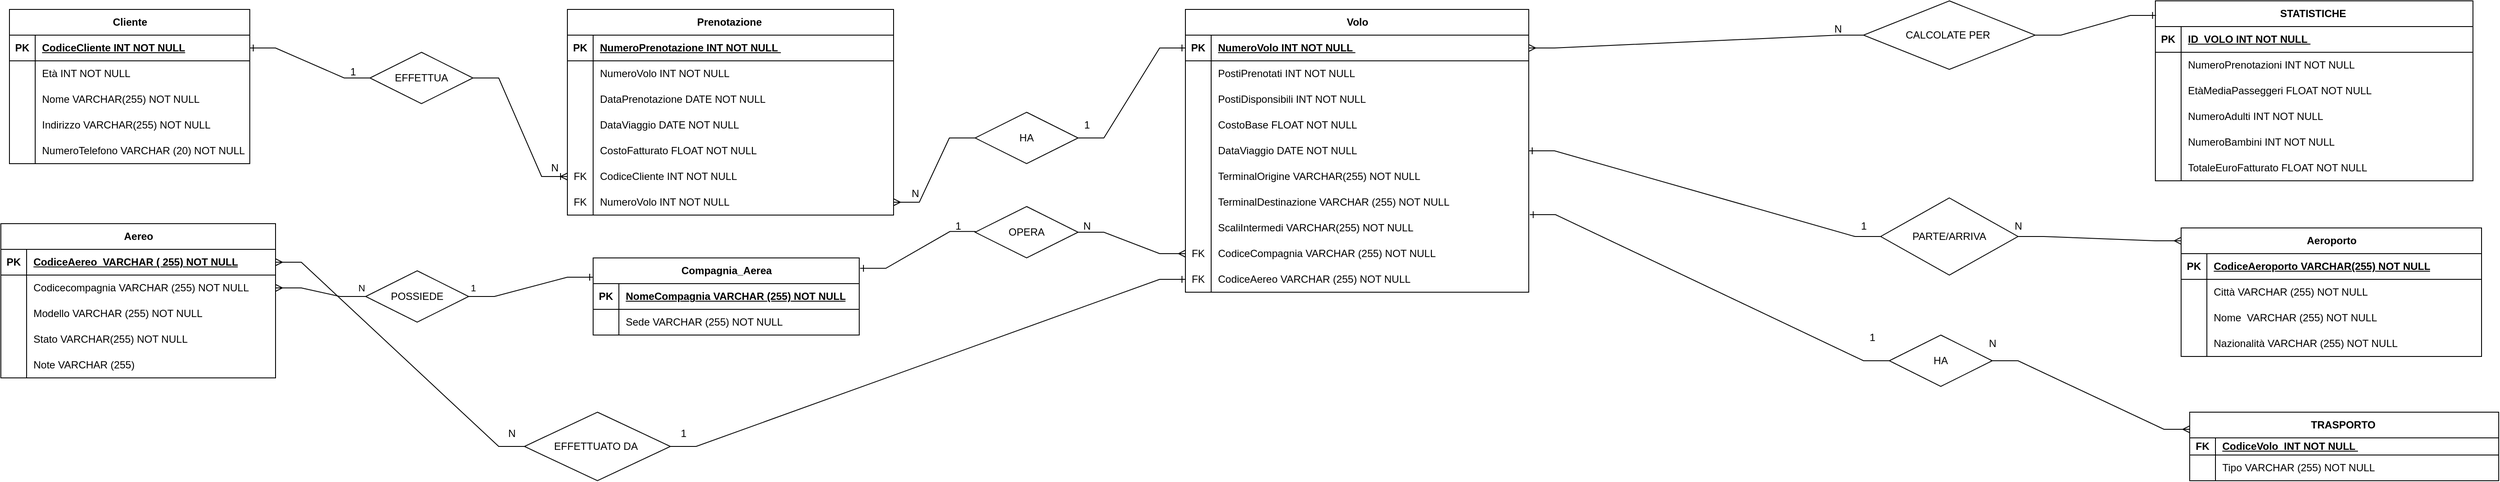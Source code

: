 <mxfile version="22.1.2" type="device">
  <diagram id="R2lEEEUBdFMjLlhIrx00" name="Page-1">
    <mxGraphModel dx="1699" dy="807" grid="1" gridSize="10" guides="1" tooltips="1" connect="1" arrows="1" fold="1" page="1" pageScale="1" pageWidth="850" pageHeight="1100" math="0" shadow="0" extFonts="Permanent Marker^https://fonts.googleapis.com/css?family=Permanent+Marker">
      <root>
        <mxCell id="0" />
        <mxCell id="1" parent="0" />
        <mxCell id="AOnsKGX0xteE9didujWx-121" value="Cliente" style="shape=table;startSize=30;container=1;collapsible=1;childLayout=tableLayout;fixedRows=1;rowLines=0;fontStyle=1;align=center;resizeLast=1;html=1;" parent="1" vertex="1">
          <mxGeometry x="70" y="40" width="280" height="180" as="geometry" />
        </mxCell>
        <mxCell id="AOnsKGX0xteE9didujWx-122" value="" style="shape=tableRow;horizontal=0;startSize=0;swimlaneHead=0;swimlaneBody=0;fillColor=none;collapsible=0;dropTarget=0;points=[[0,0.5],[1,0.5]];portConstraint=eastwest;top=0;left=0;right=0;bottom=1;" parent="AOnsKGX0xteE9didujWx-121" vertex="1">
          <mxGeometry y="30" width="280" height="30" as="geometry" />
        </mxCell>
        <mxCell id="AOnsKGX0xteE9didujWx-123" value="PK" style="shape=partialRectangle;connectable=0;fillColor=none;top=0;left=0;bottom=0;right=0;fontStyle=1;overflow=hidden;whiteSpace=wrap;html=1;" parent="AOnsKGX0xteE9didujWx-122" vertex="1">
          <mxGeometry width="30" height="30" as="geometry">
            <mxRectangle width="30" height="30" as="alternateBounds" />
          </mxGeometry>
        </mxCell>
        <mxCell id="AOnsKGX0xteE9didujWx-124" value="CodiceCliente INT NOT NULL" style="shape=partialRectangle;connectable=0;fillColor=none;top=0;left=0;bottom=0;right=0;align=left;spacingLeft=6;fontStyle=5;overflow=hidden;whiteSpace=wrap;html=1;" parent="AOnsKGX0xteE9didujWx-122" vertex="1">
          <mxGeometry x="30" width="250" height="30" as="geometry">
            <mxRectangle width="250" height="30" as="alternateBounds" />
          </mxGeometry>
        </mxCell>
        <mxCell id="AOnsKGX0xteE9didujWx-125" value="" style="shape=tableRow;horizontal=0;startSize=0;swimlaneHead=0;swimlaneBody=0;fillColor=none;collapsible=0;dropTarget=0;points=[[0,0.5],[1,0.5]];portConstraint=eastwest;top=0;left=0;right=0;bottom=0;" parent="AOnsKGX0xteE9didujWx-121" vertex="1">
          <mxGeometry y="60" width="280" height="30" as="geometry" />
        </mxCell>
        <mxCell id="AOnsKGX0xteE9didujWx-126" value="" style="shape=partialRectangle;connectable=0;fillColor=none;top=0;left=0;bottom=0;right=0;editable=1;overflow=hidden;whiteSpace=wrap;html=1;" parent="AOnsKGX0xteE9didujWx-125" vertex="1">
          <mxGeometry width="30" height="30" as="geometry">
            <mxRectangle width="30" height="30" as="alternateBounds" />
          </mxGeometry>
        </mxCell>
        <mxCell id="AOnsKGX0xteE9didujWx-127" value="Età INT NOT NULL&amp;nbsp;" style="shape=partialRectangle;connectable=0;fillColor=none;top=0;left=0;bottom=0;right=0;align=left;spacingLeft=6;overflow=hidden;whiteSpace=wrap;html=1;" parent="AOnsKGX0xteE9didujWx-125" vertex="1">
          <mxGeometry x="30" width="250" height="30" as="geometry">
            <mxRectangle width="250" height="30" as="alternateBounds" />
          </mxGeometry>
        </mxCell>
        <mxCell id="AOnsKGX0xteE9didujWx-128" value="" style="shape=tableRow;horizontal=0;startSize=0;swimlaneHead=0;swimlaneBody=0;fillColor=none;collapsible=0;dropTarget=0;points=[[0,0.5],[1,0.5]];portConstraint=eastwest;top=0;left=0;right=0;bottom=0;" parent="AOnsKGX0xteE9didujWx-121" vertex="1">
          <mxGeometry y="90" width="280" height="30" as="geometry" />
        </mxCell>
        <mxCell id="AOnsKGX0xteE9didujWx-129" value="" style="shape=partialRectangle;connectable=0;fillColor=none;top=0;left=0;bottom=0;right=0;editable=1;overflow=hidden;whiteSpace=wrap;html=1;" parent="AOnsKGX0xteE9didujWx-128" vertex="1">
          <mxGeometry width="30" height="30" as="geometry">
            <mxRectangle width="30" height="30" as="alternateBounds" />
          </mxGeometry>
        </mxCell>
        <mxCell id="AOnsKGX0xteE9didujWx-130" value="Nome VARCHAR(255) NOT NULL" style="shape=partialRectangle;connectable=0;fillColor=none;top=0;left=0;bottom=0;right=0;align=left;spacingLeft=6;overflow=hidden;whiteSpace=wrap;html=1;" parent="AOnsKGX0xteE9didujWx-128" vertex="1">
          <mxGeometry x="30" width="250" height="30" as="geometry">
            <mxRectangle width="250" height="30" as="alternateBounds" />
          </mxGeometry>
        </mxCell>
        <mxCell id="AOnsKGX0xteE9didujWx-131" value="" style="shape=tableRow;horizontal=0;startSize=0;swimlaneHead=0;swimlaneBody=0;fillColor=none;collapsible=0;dropTarget=0;points=[[0,0.5],[1,0.5]];portConstraint=eastwest;top=0;left=0;right=0;bottom=0;" parent="AOnsKGX0xteE9didujWx-121" vertex="1">
          <mxGeometry y="120" width="280" height="30" as="geometry" />
        </mxCell>
        <mxCell id="AOnsKGX0xteE9didujWx-132" value="" style="shape=partialRectangle;connectable=0;fillColor=none;top=0;left=0;bottom=0;right=0;editable=1;overflow=hidden;whiteSpace=wrap;html=1;" parent="AOnsKGX0xteE9didujWx-131" vertex="1">
          <mxGeometry width="30" height="30" as="geometry">
            <mxRectangle width="30" height="30" as="alternateBounds" />
          </mxGeometry>
        </mxCell>
        <mxCell id="AOnsKGX0xteE9didujWx-133" value="Indirizzo VARCHAR(255) NOT NULL" style="shape=partialRectangle;connectable=0;fillColor=none;top=0;left=0;bottom=0;right=0;align=left;spacingLeft=6;overflow=hidden;whiteSpace=wrap;html=1;" parent="AOnsKGX0xteE9didujWx-131" vertex="1">
          <mxGeometry x="30" width="250" height="30" as="geometry">
            <mxRectangle width="250" height="30" as="alternateBounds" />
          </mxGeometry>
        </mxCell>
        <mxCell id="AOnsKGX0xteE9didujWx-173" value="" style="shape=tableRow;horizontal=0;startSize=0;swimlaneHead=0;swimlaneBody=0;fillColor=none;collapsible=0;dropTarget=0;points=[[0,0.5],[1,0.5]];portConstraint=eastwest;top=0;left=0;right=0;bottom=0;" parent="AOnsKGX0xteE9didujWx-121" vertex="1">
          <mxGeometry y="150" width="280" height="30" as="geometry" />
        </mxCell>
        <mxCell id="AOnsKGX0xteE9didujWx-174" value="" style="shape=partialRectangle;connectable=0;fillColor=none;top=0;left=0;bottom=0;right=0;editable=1;overflow=hidden;whiteSpace=wrap;html=1;" parent="AOnsKGX0xteE9didujWx-173" vertex="1">
          <mxGeometry width="30" height="30" as="geometry">
            <mxRectangle width="30" height="30" as="alternateBounds" />
          </mxGeometry>
        </mxCell>
        <mxCell id="AOnsKGX0xteE9didujWx-175" value="NumeroTelefono VARCHAR (20) NOT NULL" style="shape=partialRectangle;connectable=0;fillColor=none;top=0;left=0;bottom=0;right=0;align=left;spacingLeft=6;overflow=hidden;whiteSpace=wrap;html=1;" parent="AOnsKGX0xteE9didujWx-173" vertex="1">
          <mxGeometry x="30" width="250" height="30" as="geometry">
            <mxRectangle width="250" height="30" as="alternateBounds" />
          </mxGeometry>
        </mxCell>
        <mxCell id="AOnsKGX0xteE9didujWx-176" value="EFFETTUA" style="shape=rhombus;perimeter=rhombusPerimeter;whiteSpace=wrap;html=1;align=center;" parent="1" vertex="1">
          <mxGeometry x="490" y="90" width="120" height="60" as="geometry" />
        </mxCell>
        <mxCell id="AOnsKGX0xteE9didujWx-177" value="" style="edgeStyle=entityRelationEdgeStyle;fontSize=12;html=1;endArrow=ERone;endFill=1;rounded=0;exitX=0;exitY=0.5;exitDx=0;exitDy=0;entryX=1;entryY=0.5;entryDx=0;entryDy=0;" parent="1" source="AOnsKGX0xteE9didujWx-176" target="AOnsKGX0xteE9didujWx-122" edge="1">
          <mxGeometry width="100" height="100" relative="1" as="geometry">
            <mxPoint x="20" y="420" as="sourcePoint" />
            <mxPoint x="120" y="320" as="targetPoint" />
          </mxGeometry>
        </mxCell>
        <mxCell id="AOnsKGX0xteE9didujWx-179" value="1" style="text;html=1;align=center;verticalAlign=middle;resizable=0;points=[];autosize=1;strokeColor=none;fillColor=none;" parent="1" vertex="1">
          <mxGeometry x="455" y="98" width="30" height="30" as="geometry" />
        </mxCell>
        <mxCell id="AOnsKGX0xteE9didujWx-180" value="Prenotazione&amp;nbsp;" style="shape=table;startSize=30;container=1;collapsible=1;childLayout=tableLayout;fixedRows=1;rowLines=0;fontStyle=1;align=center;resizeLast=1;html=1;" parent="1" vertex="1">
          <mxGeometry x="720" y="40" width="380" height="240" as="geometry" />
        </mxCell>
        <mxCell id="AOnsKGX0xteE9didujWx-181" value="" style="shape=tableRow;horizontal=0;startSize=0;swimlaneHead=0;swimlaneBody=0;fillColor=none;collapsible=0;dropTarget=0;points=[[0,0.5],[1,0.5]];portConstraint=eastwest;top=0;left=0;right=0;bottom=1;" parent="AOnsKGX0xteE9didujWx-180" vertex="1">
          <mxGeometry y="30" width="380" height="30" as="geometry" />
        </mxCell>
        <mxCell id="AOnsKGX0xteE9didujWx-182" value="PK" style="shape=partialRectangle;connectable=0;fillColor=none;top=0;left=0;bottom=0;right=0;fontStyle=1;overflow=hidden;whiteSpace=wrap;html=1;" parent="AOnsKGX0xteE9didujWx-181" vertex="1">
          <mxGeometry width="30" height="30" as="geometry">
            <mxRectangle width="30" height="30" as="alternateBounds" />
          </mxGeometry>
        </mxCell>
        <mxCell id="AOnsKGX0xteE9didujWx-183" value="NumeroPrenotazione INT NOT NULL&amp;nbsp;" style="shape=partialRectangle;connectable=0;fillColor=none;top=0;left=0;bottom=0;right=0;align=left;spacingLeft=6;fontStyle=5;overflow=hidden;whiteSpace=wrap;html=1;" parent="AOnsKGX0xteE9didujWx-181" vertex="1">
          <mxGeometry x="30" width="350" height="30" as="geometry">
            <mxRectangle width="350" height="30" as="alternateBounds" />
          </mxGeometry>
        </mxCell>
        <mxCell id="AOnsKGX0xteE9didujWx-187" value="" style="shape=tableRow;horizontal=0;startSize=0;swimlaneHead=0;swimlaneBody=0;fillColor=none;collapsible=0;dropTarget=0;points=[[0,0.5],[1,0.5]];portConstraint=eastwest;top=0;left=0;right=0;bottom=0;" parent="AOnsKGX0xteE9didujWx-180" vertex="1">
          <mxGeometry y="60" width="380" height="30" as="geometry" />
        </mxCell>
        <mxCell id="AOnsKGX0xteE9didujWx-188" value="" style="shape=partialRectangle;connectable=0;fillColor=none;top=0;left=0;bottom=0;right=0;editable=1;overflow=hidden;whiteSpace=wrap;html=1;" parent="AOnsKGX0xteE9didujWx-187" vertex="1">
          <mxGeometry width="30" height="30" as="geometry">
            <mxRectangle width="30" height="30" as="alternateBounds" />
          </mxGeometry>
        </mxCell>
        <mxCell id="AOnsKGX0xteE9didujWx-189" value="NumeroVolo INT NOT NULL&amp;nbsp;" style="shape=partialRectangle;connectable=0;fillColor=none;top=0;left=0;bottom=0;right=0;align=left;spacingLeft=6;overflow=hidden;whiteSpace=wrap;html=1;" parent="AOnsKGX0xteE9didujWx-187" vertex="1">
          <mxGeometry x="30" width="350" height="30" as="geometry">
            <mxRectangle width="350" height="30" as="alternateBounds" />
          </mxGeometry>
        </mxCell>
        <mxCell id="AOnsKGX0xteE9didujWx-190" value="" style="shape=tableRow;horizontal=0;startSize=0;swimlaneHead=0;swimlaneBody=0;fillColor=none;collapsible=0;dropTarget=0;points=[[0,0.5],[1,0.5]];portConstraint=eastwest;top=0;left=0;right=0;bottom=0;" parent="AOnsKGX0xteE9didujWx-180" vertex="1">
          <mxGeometry y="90" width="380" height="30" as="geometry" />
        </mxCell>
        <mxCell id="AOnsKGX0xteE9didujWx-191" value="" style="shape=partialRectangle;connectable=0;fillColor=none;top=0;left=0;bottom=0;right=0;editable=1;overflow=hidden;whiteSpace=wrap;html=1;" parent="AOnsKGX0xteE9didujWx-190" vertex="1">
          <mxGeometry width="30" height="30" as="geometry">
            <mxRectangle width="30" height="30" as="alternateBounds" />
          </mxGeometry>
        </mxCell>
        <mxCell id="AOnsKGX0xteE9didujWx-192" value="DataPrenotazione DATE NOT NULL&amp;nbsp;" style="shape=partialRectangle;connectable=0;fillColor=none;top=0;left=0;bottom=0;right=0;align=left;spacingLeft=6;overflow=hidden;whiteSpace=wrap;html=1;" parent="AOnsKGX0xteE9didujWx-190" vertex="1">
          <mxGeometry x="30" width="350" height="30" as="geometry">
            <mxRectangle width="350" height="30" as="alternateBounds" />
          </mxGeometry>
        </mxCell>
        <mxCell id="AOnsKGX0xteE9didujWx-193" value="" style="shape=tableRow;horizontal=0;startSize=0;swimlaneHead=0;swimlaneBody=0;fillColor=none;collapsible=0;dropTarget=0;points=[[0,0.5],[1,0.5]];portConstraint=eastwest;top=0;left=0;right=0;bottom=0;" parent="AOnsKGX0xteE9didujWx-180" vertex="1">
          <mxGeometry y="120" width="380" height="30" as="geometry" />
        </mxCell>
        <mxCell id="AOnsKGX0xteE9didujWx-194" value="" style="shape=partialRectangle;connectable=0;fillColor=none;top=0;left=0;bottom=0;right=0;editable=1;overflow=hidden;whiteSpace=wrap;html=1;" parent="AOnsKGX0xteE9didujWx-193" vertex="1">
          <mxGeometry width="30" height="30" as="geometry">
            <mxRectangle width="30" height="30" as="alternateBounds" />
          </mxGeometry>
        </mxCell>
        <mxCell id="AOnsKGX0xteE9didujWx-195" value="DataViaggio DATE NOT NULL" style="shape=partialRectangle;connectable=0;fillColor=none;top=0;left=0;bottom=0;right=0;align=left;spacingLeft=6;overflow=hidden;whiteSpace=wrap;html=1;" parent="AOnsKGX0xteE9didujWx-193" vertex="1">
          <mxGeometry x="30" width="350" height="30" as="geometry">
            <mxRectangle width="350" height="30" as="alternateBounds" />
          </mxGeometry>
        </mxCell>
        <mxCell id="AOnsKGX0xteE9didujWx-196" value="" style="shape=tableRow;horizontal=0;startSize=0;swimlaneHead=0;swimlaneBody=0;fillColor=none;collapsible=0;dropTarget=0;points=[[0,0.5],[1,0.5]];portConstraint=eastwest;top=0;left=0;right=0;bottom=0;" parent="AOnsKGX0xteE9didujWx-180" vertex="1">
          <mxGeometry y="150" width="380" height="30" as="geometry" />
        </mxCell>
        <mxCell id="AOnsKGX0xteE9didujWx-197" value="" style="shape=partialRectangle;connectable=0;fillColor=none;top=0;left=0;bottom=0;right=0;editable=1;overflow=hidden;whiteSpace=wrap;html=1;" parent="AOnsKGX0xteE9didujWx-196" vertex="1">
          <mxGeometry width="30" height="30" as="geometry">
            <mxRectangle width="30" height="30" as="alternateBounds" />
          </mxGeometry>
        </mxCell>
        <mxCell id="AOnsKGX0xteE9didujWx-198" value="CostoFatturato FLOAT NOT NULL&amp;nbsp;" style="shape=partialRectangle;connectable=0;fillColor=none;top=0;left=0;bottom=0;right=0;align=left;spacingLeft=6;overflow=hidden;whiteSpace=wrap;html=1;" parent="AOnsKGX0xteE9didujWx-196" vertex="1">
          <mxGeometry x="30" width="350" height="30" as="geometry">
            <mxRectangle width="350" height="30" as="alternateBounds" />
          </mxGeometry>
        </mxCell>
        <mxCell id="AOnsKGX0xteE9didujWx-205" value="" style="shape=tableRow;horizontal=0;startSize=0;swimlaneHead=0;swimlaneBody=0;fillColor=none;collapsible=0;dropTarget=0;points=[[0,0.5],[1,0.5]];portConstraint=eastwest;top=0;left=0;right=0;bottom=0;" parent="AOnsKGX0xteE9didujWx-180" vertex="1">
          <mxGeometry y="180" width="380" height="30" as="geometry" />
        </mxCell>
        <mxCell id="AOnsKGX0xteE9didujWx-206" value="FK" style="shape=partialRectangle;connectable=0;fillColor=none;top=0;left=0;bottom=0;right=0;fontStyle=0;overflow=hidden;whiteSpace=wrap;html=1;" parent="AOnsKGX0xteE9didujWx-205" vertex="1">
          <mxGeometry width="30" height="30" as="geometry">
            <mxRectangle width="30" height="30" as="alternateBounds" />
          </mxGeometry>
        </mxCell>
        <mxCell id="AOnsKGX0xteE9didujWx-207" value="CodiceCliente INT NOT NULL&amp;nbsp;" style="shape=partialRectangle;connectable=0;fillColor=none;top=0;left=0;bottom=0;right=0;align=left;spacingLeft=6;fontStyle=0;overflow=hidden;whiteSpace=wrap;html=1;" parent="AOnsKGX0xteE9didujWx-205" vertex="1">
          <mxGeometry x="30" width="350" height="30" as="geometry">
            <mxRectangle width="350" height="30" as="alternateBounds" />
          </mxGeometry>
        </mxCell>
        <mxCell id="AOnsKGX0xteE9didujWx-208" value="" style="shape=tableRow;horizontal=0;startSize=0;swimlaneHead=0;swimlaneBody=0;fillColor=none;collapsible=0;dropTarget=0;points=[[0,0.5],[1,0.5]];portConstraint=eastwest;top=0;left=0;right=0;bottom=0;" parent="AOnsKGX0xteE9didujWx-180" vertex="1">
          <mxGeometry y="210" width="380" height="30" as="geometry" />
        </mxCell>
        <mxCell id="AOnsKGX0xteE9didujWx-209" value="FK" style="shape=partialRectangle;connectable=0;fillColor=none;top=0;left=0;bottom=0;right=0;fontStyle=0;overflow=hidden;whiteSpace=wrap;html=1;" parent="AOnsKGX0xteE9didujWx-208" vertex="1">
          <mxGeometry width="30" height="30" as="geometry">
            <mxRectangle width="30" height="30" as="alternateBounds" />
          </mxGeometry>
        </mxCell>
        <mxCell id="AOnsKGX0xteE9didujWx-210" value="NumeroVolo INT NOT NULL" style="shape=partialRectangle;connectable=0;fillColor=none;top=0;left=0;bottom=0;right=0;align=left;spacingLeft=6;fontStyle=0;overflow=hidden;whiteSpace=wrap;html=1;" parent="AOnsKGX0xteE9didujWx-208" vertex="1">
          <mxGeometry x="30" width="350" height="30" as="geometry">
            <mxRectangle width="350" height="30" as="alternateBounds" />
          </mxGeometry>
        </mxCell>
        <mxCell id="AOnsKGX0xteE9didujWx-212" value="" style="edgeStyle=entityRelationEdgeStyle;fontSize=12;html=1;endArrow=ERoneToMany;rounded=0;entryX=0;entryY=0.5;entryDx=0;entryDy=0;exitX=1;exitY=0.5;exitDx=0;exitDy=0;" parent="1" source="AOnsKGX0xteE9didujWx-176" target="AOnsKGX0xteE9didujWx-205" edge="1">
          <mxGeometry width="100" height="100" relative="1" as="geometry">
            <mxPoint x="460" y="390" as="sourcePoint" />
            <mxPoint x="560" y="290" as="targetPoint" />
          </mxGeometry>
        </mxCell>
        <mxCell id="AOnsKGX0xteE9didujWx-213" value="N" style="text;html=1;align=center;verticalAlign=middle;resizable=0;points=[];autosize=1;strokeColor=none;fillColor=none;" parent="1" vertex="1">
          <mxGeometry x="690" y="210" width="30" height="30" as="geometry" />
        </mxCell>
        <mxCell id="AOnsKGX0xteE9didujWx-216" value="HA" style="shape=rhombus;perimeter=rhombusPerimeter;whiteSpace=wrap;html=1;align=center;" parent="1" vertex="1">
          <mxGeometry x="1195" y="160" width="120" height="60" as="geometry" />
        </mxCell>
        <mxCell id="AOnsKGX0xteE9didujWx-217" value="" style="edgeStyle=entityRelationEdgeStyle;fontSize=12;html=1;endArrow=ERmany;rounded=0;entryX=1;entryY=0.5;entryDx=0;entryDy=0;exitX=0;exitY=0.5;exitDx=0;exitDy=0;" parent="1" source="AOnsKGX0xteE9didujWx-216" target="AOnsKGX0xteE9didujWx-208" edge="1">
          <mxGeometry width="100" height="100" relative="1" as="geometry">
            <mxPoint x="1060" y="610" as="sourcePoint" />
            <mxPoint x="1160" y="510" as="targetPoint" />
          </mxGeometry>
        </mxCell>
        <mxCell id="AOnsKGX0xteE9didujWx-218" value="N" style="text;html=1;align=center;verticalAlign=middle;resizable=0;points=[];autosize=1;strokeColor=none;fillColor=none;" parent="1" vertex="1">
          <mxGeometry x="1110" y="240" width="30" height="30" as="geometry" />
        </mxCell>
        <mxCell id="AOnsKGX0xteE9didujWx-220" value="Volo" style="shape=table;startSize=30;container=1;collapsible=1;childLayout=tableLayout;fixedRows=1;rowLines=0;fontStyle=1;align=center;resizeLast=1;html=1;" parent="1" vertex="1">
          <mxGeometry x="1440" y="40" width="400" height="330" as="geometry" />
        </mxCell>
        <mxCell id="AOnsKGX0xteE9didujWx-221" value="" style="shape=tableRow;horizontal=0;startSize=0;swimlaneHead=0;swimlaneBody=0;fillColor=none;collapsible=0;dropTarget=0;points=[[0,0.5],[1,0.5]];portConstraint=eastwest;top=0;left=0;right=0;bottom=1;" parent="AOnsKGX0xteE9didujWx-220" vertex="1">
          <mxGeometry y="30" width="400" height="30" as="geometry" />
        </mxCell>
        <mxCell id="AOnsKGX0xteE9didujWx-222" value="PK" style="shape=partialRectangle;connectable=0;fillColor=none;top=0;left=0;bottom=0;right=0;fontStyle=1;overflow=hidden;whiteSpace=wrap;html=1;" parent="AOnsKGX0xteE9didujWx-221" vertex="1">
          <mxGeometry width="30" height="30" as="geometry">
            <mxRectangle width="30" height="30" as="alternateBounds" />
          </mxGeometry>
        </mxCell>
        <mxCell id="AOnsKGX0xteE9didujWx-223" value="NumeroVolo INT NOT NULL&amp;nbsp;" style="shape=partialRectangle;connectable=0;fillColor=none;top=0;left=0;bottom=0;right=0;align=left;spacingLeft=6;fontStyle=5;overflow=hidden;whiteSpace=wrap;html=1;" parent="AOnsKGX0xteE9didujWx-221" vertex="1">
          <mxGeometry x="30" width="370" height="30" as="geometry">
            <mxRectangle width="370" height="30" as="alternateBounds" />
          </mxGeometry>
        </mxCell>
        <mxCell id="AOnsKGX0xteE9didujWx-224" value="" style="shape=tableRow;horizontal=0;startSize=0;swimlaneHead=0;swimlaneBody=0;fillColor=none;collapsible=0;dropTarget=0;points=[[0,0.5],[1,0.5]];portConstraint=eastwest;top=0;left=0;right=0;bottom=0;" parent="AOnsKGX0xteE9didujWx-220" vertex="1">
          <mxGeometry y="60" width="400" height="30" as="geometry" />
        </mxCell>
        <mxCell id="AOnsKGX0xteE9didujWx-225" value="" style="shape=partialRectangle;connectable=0;fillColor=none;top=0;left=0;bottom=0;right=0;editable=1;overflow=hidden;whiteSpace=wrap;html=1;" parent="AOnsKGX0xteE9didujWx-224" vertex="1">
          <mxGeometry width="30" height="30" as="geometry">
            <mxRectangle width="30" height="30" as="alternateBounds" />
          </mxGeometry>
        </mxCell>
        <mxCell id="AOnsKGX0xteE9didujWx-226" value="PostiPrenotati INT NOT NULL" style="shape=partialRectangle;connectable=0;fillColor=none;top=0;left=0;bottom=0;right=0;align=left;spacingLeft=6;overflow=hidden;whiteSpace=wrap;html=1;" parent="AOnsKGX0xteE9didujWx-224" vertex="1">
          <mxGeometry x="30" width="370" height="30" as="geometry">
            <mxRectangle width="370" height="30" as="alternateBounds" />
          </mxGeometry>
        </mxCell>
        <mxCell id="AOnsKGX0xteE9didujWx-227" value="" style="shape=tableRow;horizontal=0;startSize=0;swimlaneHead=0;swimlaneBody=0;fillColor=none;collapsible=0;dropTarget=0;points=[[0,0.5],[1,0.5]];portConstraint=eastwest;top=0;left=0;right=0;bottom=0;" parent="AOnsKGX0xteE9didujWx-220" vertex="1">
          <mxGeometry y="90" width="400" height="30" as="geometry" />
        </mxCell>
        <mxCell id="AOnsKGX0xteE9didujWx-228" value="" style="shape=partialRectangle;connectable=0;fillColor=none;top=0;left=0;bottom=0;right=0;editable=1;overflow=hidden;whiteSpace=wrap;html=1;" parent="AOnsKGX0xteE9didujWx-227" vertex="1">
          <mxGeometry width="30" height="30" as="geometry">
            <mxRectangle width="30" height="30" as="alternateBounds" />
          </mxGeometry>
        </mxCell>
        <mxCell id="AOnsKGX0xteE9didujWx-229" value="PostiDisponsibili INT NOT NULL&amp;nbsp;" style="shape=partialRectangle;connectable=0;fillColor=none;top=0;left=0;bottom=0;right=0;align=left;spacingLeft=6;overflow=hidden;whiteSpace=wrap;html=1;" parent="AOnsKGX0xteE9didujWx-227" vertex="1">
          <mxGeometry x="30" width="370" height="30" as="geometry">
            <mxRectangle width="370" height="30" as="alternateBounds" />
          </mxGeometry>
        </mxCell>
        <mxCell id="AOnsKGX0xteE9didujWx-230" value="" style="shape=tableRow;horizontal=0;startSize=0;swimlaneHead=0;swimlaneBody=0;fillColor=none;collapsible=0;dropTarget=0;points=[[0,0.5],[1,0.5]];portConstraint=eastwest;top=0;left=0;right=0;bottom=0;" parent="AOnsKGX0xteE9didujWx-220" vertex="1">
          <mxGeometry y="120" width="400" height="30" as="geometry" />
        </mxCell>
        <mxCell id="AOnsKGX0xteE9didujWx-231" value="" style="shape=partialRectangle;connectable=0;fillColor=none;top=0;left=0;bottom=0;right=0;editable=1;overflow=hidden;whiteSpace=wrap;html=1;" parent="AOnsKGX0xteE9didujWx-230" vertex="1">
          <mxGeometry width="30" height="30" as="geometry">
            <mxRectangle width="30" height="30" as="alternateBounds" />
          </mxGeometry>
        </mxCell>
        <mxCell id="AOnsKGX0xteE9didujWx-232" value="CostoBase FLOAT NOT NULL&amp;nbsp;" style="shape=partialRectangle;connectable=0;fillColor=none;top=0;left=0;bottom=0;right=0;align=left;spacingLeft=6;overflow=hidden;whiteSpace=wrap;html=1;" parent="AOnsKGX0xteE9didujWx-230" vertex="1">
          <mxGeometry x="30" width="370" height="30" as="geometry">
            <mxRectangle width="370" height="30" as="alternateBounds" />
          </mxGeometry>
        </mxCell>
        <mxCell id="AOnsKGX0xteE9didujWx-233" value="" style="shape=tableRow;horizontal=0;startSize=0;swimlaneHead=0;swimlaneBody=0;fillColor=none;collapsible=0;dropTarget=0;points=[[0,0.5],[1,0.5]];portConstraint=eastwest;top=0;left=0;right=0;bottom=0;" parent="AOnsKGX0xteE9didujWx-220" vertex="1">
          <mxGeometry y="150" width="400" height="30" as="geometry" />
        </mxCell>
        <mxCell id="AOnsKGX0xteE9didujWx-234" value="" style="shape=partialRectangle;connectable=0;fillColor=none;top=0;left=0;bottom=0;right=0;editable=1;overflow=hidden;whiteSpace=wrap;html=1;" parent="AOnsKGX0xteE9didujWx-233" vertex="1">
          <mxGeometry width="30" height="30" as="geometry">
            <mxRectangle width="30" height="30" as="alternateBounds" />
          </mxGeometry>
        </mxCell>
        <mxCell id="AOnsKGX0xteE9didujWx-235" value="DataViaggio DATE NOT NULL&amp;nbsp;" style="shape=partialRectangle;connectable=0;fillColor=none;top=0;left=0;bottom=0;right=0;align=left;spacingLeft=6;overflow=hidden;whiteSpace=wrap;html=1;" parent="AOnsKGX0xteE9didujWx-233" vertex="1">
          <mxGeometry x="30" width="370" height="30" as="geometry">
            <mxRectangle width="370" height="30" as="alternateBounds" />
          </mxGeometry>
        </mxCell>
        <mxCell id="AOnsKGX0xteE9didujWx-236" value="" style="shape=tableRow;horizontal=0;startSize=0;swimlaneHead=0;swimlaneBody=0;fillColor=none;collapsible=0;dropTarget=0;points=[[0,0.5],[1,0.5]];portConstraint=eastwest;top=0;left=0;right=0;bottom=0;" parent="AOnsKGX0xteE9didujWx-220" vertex="1">
          <mxGeometry y="180" width="400" height="30" as="geometry" />
        </mxCell>
        <mxCell id="AOnsKGX0xteE9didujWx-237" value="" style="shape=partialRectangle;connectable=0;fillColor=none;top=0;left=0;bottom=0;right=0;editable=1;overflow=hidden;whiteSpace=wrap;html=1;" parent="AOnsKGX0xteE9didujWx-236" vertex="1">
          <mxGeometry width="30" height="30" as="geometry">
            <mxRectangle width="30" height="30" as="alternateBounds" />
          </mxGeometry>
        </mxCell>
        <mxCell id="AOnsKGX0xteE9didujWx-238" value="TerminalOrigine VARCHAR(255) NOT NULL&amp;nbsp;" style="shape=partialRectangle;connectable=0;fillColor=none;top=0;left=0;bottom=0;right=0;align=left;spacingLeft=6;overflow=hidden;whiteSpace=wrap;html=1;" parent="AOnsKGX0xteE9didujWx-236" vertex="1">
          <mxGeometry x="30" width="370" height="30" as="geometry">
            <mxRectangle width="370" height="30" as="alternateBounds" />
          </mxGeometry>
        </mxCell>
        <mxCell id="AOnsKGX0xteE9didujWx-258" value="" style="shape=tableRow;horizontal=0;startSize=0;swimlaneHead=0;swimlaneBody=0;fillColor=none;collapsible=0;dropTarget=0;points=[[0,0.5],[1,0.5]];portConstraint=eastwest;top=0;left=0;right=0;bottom=0;" parent="AOnsKGX0xteE9didujWx-220" vertex="1">
          <mxGeometry y="210" width="400" height="30" as="geometry" />
        </mxCell>
        <mxCell id="AOnsKGX0xteE9didujWx-259" value="" style="shape=partialRectangle;connectable=0;fillColor=none;top=0;left=0;bottom=0;right=0;editable=1;overflow=hidden;whiteSpace=wrap;html=1;" parent="AOnsKGX0xteE9didujWx-258" vertex="1">
          <mxGeometry width="30" height="30" as="geometry">
            <mxRectangle width="30" height="30" as="alternateBounds" />
          </mxGeometry>
        </mxCell>
        <mxCell id="AOnsKGX0xteE9didujWx-260" value="TerminalDestinazione VARCHAR (255) NOT NULL&amp;nbsp;" style="shape=partialRectangle;connectable=0;fillColor=none;top=0;left=0;bottom=0;right=0;align=left;spacingLeft=6;overflow=hidden;whiteSpace=wrap;html=1;" parent="AOnsKGX0xteE9didujWx-258" vertex="1">
          <mxGeometry x="30" width="370" height="30" as="geometry">
            <mxRectangle width="370" height="30" as="alternateBounds" />
          </mxGeometry>
        </mxCell>
        <mxCell id="AOnsKGX0xteE9didujWx-261" value="" style="shape=tableRow;horizontal=0;startSize=0;swimlaneHead=0;swimlaneBody=0;fillColor=none;collapsible=0;dropTarget=0;points=[[0,0.5],[1,0.5]];portConstraint=eastwest;top=0;left=0;right=0;bottom=0;" parent="AOnsKGX0xteE9didujWx-220" vertex="1">
          <mxGeometry y="240" width="400" height="30" as="geometry" />
        </mxCell>
        <mxCell id="AOnsKGX0xteE9didujWx-262" value="" style="shape=partialRectangle;connectable=0;fillColor=none;top=0;left=0;bottom=0;right=0;editable=1;overflow=hidden;whiteSpace=wrap;html=1;" parent="AOnsKGX0xteE9didujWx-261" vertex="1">
          <mxGeometry width="30" height="30" as="geometry">
            <mxRectangle width="30" height="30" as="alternateBounds" />
          </mxGeometry>
        </mxCell>
        <mxCell id="AOnsKGX0xteE9didujWx-263" value="ScaliIntermedi VARCHAR(255) NOT NULL" style="shape=partialRectangle;connectable=0;fillColor=none;top=0;left=0;bottom=0;right=0;align=left;spacingLeft=6;overflow=hidden;whiteSpace=wrap;html=1;" parent="AOnsKGX0xteE9didujWx-261" vertex="1">
          <mxGeometry x="30" width="370" height="30" as="geometry">
            <mxRectangle width="370" height="30" as="alternateBounds" />
          </mxGeometry>
        </mxCell>
        <mxCell id="AOnsKGX0xteE9didujWx-278" value="" style="shape=tableRow;horizontal=0;startSize=0;swimlaneHead=0;swimlaneBody=0;fillColor=none;collapsible=0;dropTarget=0;points=[[0,0.5],[1,0.5]];portConstraint=eastwest;top=0;left=0;right=0;bottom=0;" parent="AOnsKGX0xteE9didujWx-220" vertex="1">
          <mxGeometry y="270" width="400" height="30" as="geometry" />
        </mxCell>
        <mxCell id="AOnsKGX0xteE9didujWx-279" value="FK" style="shape=partialRectangle;connectable=0;fillColor=none;top=0;left=0;bottom=0;right=0;fontStyle=0;overflow=hidden;whiteSpace=wrap;html=1;" parent="AOnsKGX0xteE9didujWx-278" vertex="1">
          <mxGeometry width="30" height="30" as="geometry">
            <mxRectangle width="30" height="30" as="alternateBounds" />
          </mxGeometry>
        </mxCell>
        <mxCell id="AOnsKGX0xteE9didujWx-280" value="CodiceCompagnia VARCHAR (255) NOT NULL&amp;nbsp;" style="shape=partialRectangle;connectable=0;fillColor=none;top=0;left=0;bottom=0;right=0;align=left;spacingLeft=6;fontStyle=0;overflow=hidden;whiteSpace=wrap;html=1;" parent="AOnsKGX0xteE9didujWx-278" vertex="1">
          <mxGeometry x="30" width="370" height="30" as="geometry">
            <mxRectangle width="370" height="30" as="alternateBounds" />
          </mxGeometry>
        </mxCell>
        <mxCell id="AOnsKGX0xteE9didujWx-281" value="" style="shape=tableRow;horizontal=0;startSize=0;swimlaneHead=0;swimlaneBody=0;fillColor=none;collapsible=0;dropTarget=0;points=[[0,0.5],[1,0.5]];portConstraint=eastwest;top=0;left=0;right=0;bottom=0;" parent="AOnsKGX0xteE9didujWx-220" vertex="1">
          <mxGeometry y="300" width="400" height="30" as="geometry" />
        </mxCell>
        <mxCell id="AOnsKGX0xteE9didujWx-282" value="FK" style="shape=partialRectangle;connectable=0;fillColor=none;top=0;left=0;bottom=0;right=0;fontStyle=0;overflow=hidden;whiteSpace=wrap;html=1;" parent="AOnsKGX0xteE9didujWx-281" vertex="1">
          <mxGeometry width="30" height="30" as="geometry">
            <mxRectangle width="30" height="30" as="alternateBounds" />
          </mxGeometry>
        </mxCell>
        <mxCell id="AOnsKGX0xteE9didujWx-283" value="CodiceAereo VARCHAR (255) NOT NULL&amp;nbsp;" style="shape=partialRectangle;connectable=0;fillColor=none;top=0;left=0;bottom=0;right=0;align=left;spacingLeft=6;fontStyle=0;overflow=hidden;whiteSpace=wrap;html=1;" parent="AOnsKGX0xteE9didujWx-281" vertex="1">
          <mxGeometry x="30" width="370" height="30" as="geometry">
            <mxRectangle width="370" height="30" as="alternateBounds" />
          </mxGeometry>
        </mxCell>
        <mxCell id="AOnsKGX0xteE9didujWx-285" value="" style="edgeStyle=entityRelationEdgeStyle;fontSize=12;html=1;endArrow=ERone;endFill=1;rounded=0;exitX=1;exitY=0.5;exitDx=0;exitDy=0;entryX=0;entryY=0.5;entryDx=0;entryDy=0;" parent="1" source="AOnsKGX0xteE9didujWx-216" target="AOnsKGX0xteE9didujWx-221" edge="1">
          <mxGeometry width="100" height="100" relative="1" as="geometry">
            <mxPoint x="1400" y="550" as="sourcePoint" />
            <mxPoint x="1500" y="450" as="targetPoint" />
          </mxGeometry>
        </mxCell>
        <mxCell id="AOnsKGX0xteE9didujWx-286" value="1" style="text;html=1;align=center;verticalAlign=middle;resizable=0;points=[];autosize=1;strokeColor=none;fillColor=none;" parent="1" vertex="1">
          <mxGeometry x="1310" y="160" width="30" height="30" as="geometry" />
        </mxCell>
        <mxCell id="AOnsKGX0xteE9didujWx-287" value="OPERA" style="shape=rhombus;perimeter=rhombusPerimeter;whiteSpace=wrap;html=1;align=center;" parent="1" vertex="1">
          <mxGeometry x="1195" y="270" width="120" height="60" as="geometry" />
        </mxCell>
        <mxCell id="AOnsKGX0xteE9didujWx-288" value="" style="edgeStyle=entityRelationEdgeStyle;fontSize=12;html=1;endArrow=ERmany;rounded=0;entryX=0;entryY=0.5;entryDx=0;entryDy=0;" parent="1" source="AOnsKGX0xteE9didujWx-287" target="AOnsKGX0xteE9didujWx-278" edge="1">
          <mxGeometry width="100" height="100" relative="1" as="geometry">
            <mxPoint x="1320" y="430" as="sourcePoint" />
            <mxPoint x="1420" y="330" as="targetPoint" />
          </mxGeometry>
        </mxCell>
        <mxCell id="AOnsKGX0xteE9didujWx-289" value="Compagnia_Aerea" style="shape=table;startSize=30;container=1;collapsible=1;childLayout=tableLayout;fixedRows=1;rowLines=0;fontStyle=1;align=center;resizeLast=1;html=1;" parent="1" vertex="1">
          <mxGeometry x="750" y="330" width="310" height="90" as="geometry" />
        </mxCell>
        <mxCell id="AOnsKGX0xteE9didujWx-290" value="" style="shape=tableRow;horizontal=0;startSize=0;swimlaneHead=0;swimlaneBody=0;fillColor=none;collapsible=0;dropTarget=0;points=[[0,0.5],[1,0.5]];portConstraint=eastwest;top=0;left=0;right=0;bottom=1;" parent="AOnsKGX0xteE9didujWx-289" vertex="1">
          <mxGeometry y="30" width="310" height="30" as="geometry" />
        </mxCell>
        <mxCell id="AOnsKGX0xteE9didujWx-291" value="PK" style="shape=partialRectangle;connectable=0;fillColor=none;top=0;left=0;bottom=0;right=0;fontStyle=1;overflow=hidden;whiteSpace=wrap;html=1;" parent="AOnsKGX0xteE9didujWx-290" vertex="1">
          <mxGeometry width="30" height="30" as="geometry">
            <mxRectangle width="30" height="30" as="alternateBounds" />
          </mxGeometry>
        </mxCell>
        <mxCell id="AOnsKGX0xteE9didujWx-292" value="NomeCompagnia VARCHAR (255) NOT NULL" style="shape=partialRectangle;connectable=0;fillColor=none;top=0;left=0;bottom=0;right=0;align=left;spacingLeft=6;fontStyle=5;overflow=hidden;whiteSpace=wrap;html=1;" parent="AOnsKGX0xteE9didujWx-290" vertex="1">
          <mxGeometry x="30" width="280" height="30" as="geometry">
            <mxRectangle width="280" height="30" as="alternateBounds" />
          </mxGeometry>
        </mxCell>
        <mxCell id="AOnsKGX0xteE9didujWx-293" value="" style="shape=tableRow;horizontal=0;startSize=0;swimlaneHead=0;swimlaneBody=0;fillColor=none;collapsible=0;dropTarget=0;points=[[0,0.5],[1,0.5]];portConstraint=eastwest;top=0;left=0;right=0;bottom=0;" parent="AOnsKGX0xteE9didujWx-289" vertex="1">
          <mxGeometry y="60" width="310" height="30" as="geometry" />
        </mxCell>
        <mxCell id="AOnsKGX0xteE9didujWx-294" value="" style="shape=partialRectangle;connectable=0;fillColor=none;top=0;left=0;bottom=0;right=0;editable=1;overflow=hidden;whiteSpace=wrap;html=1;" parent="AOnsKGX0xteE9didujWx-293" vertex="1">
          <mxGeometry width="30" height="30" as="geometry">
            <mxRectangle width="30" height="30" as="alternateBounds" />
          </mxGeometry>
        </mxCell>
        <mxCell id="AOnsKGX0xteE9didujWx-295" value="Sede VARCHAR (255) NOT NULL&amp;nbsp;" style="shape=partialRectangle;connectable=0;fillColor=none;top=0;left=0;bottom=0;right=0;align=left;spacingLeft=6;overflow=hidden;whiteSpace=wrap;html=1;" parent="AOnsKGX0xteE9didujWx-293" vertex="1">
          <mxGeometry x="30" width="280" height="30" as="geometry">
            <mxRectangle width="280" height="30" as="alternateBounds" />
          </mxGeometry>
        </mxCell>
        <mxCell id="AOnsKGX0xteE9didujWx-302" value="N" style="text;html=1;align=center;verticalAlign=middle;resizable=0;points=[];autosize=1;strokeColor=none;fillColor=none;" parent="1" vertex="1">
          <mxGeometry x="1310" y="278" width="30" height="30" as="geometry" />
        </mxCell>
        <mxCell id="AOnsKGX0xteE9didujWx-304" value="1" style="text;html=1;align=center;verticalAlign=middle;resizable=0;points=[];autosize=1;strokeColor=none;fillColor=none;" parent="1" vertex="1">
          <mxGeometry x="1160" y="278" width="30" height="30" as="geometry" />
        </mxCell>
        <mxCell id="AOnsKGX0xteE9didujWx-305" value="" style="edgeStyle=entityRelationEdgeStyle;fontSize=12;html=1;endArrow=ERone;endFill=1;rounded=0;entryX=1.003;entryY=0.135;entryDx=0;entryDy=0;entryPerimeter=0;exitX=1.19;exitY=0.705;exitDx=0;exitDy=0;exitPerimeter=0;" parent="1" source="AOnsKGX0xteE9didujWx-304" target="AOnsKGX0xteE9didujWx-289" edge="1">
          <mxGeometry width="100" height="100" relative="1" as="geometry">
            <mxPoint x="950" y="685" as="sourcePoint" />
            <mxPoint x="1050" y="585" as="targetPoint" />
          </mxGeometry>
        </mxCell>
        <mxCell id="AOnsKGX0xteE9didujWx-306" value="POSSIEDE" style="shape=rhombus;perimeter=rhombusPerimeter;whiteSpace=wrap;html=1;align=center;" parent="1" vertex="1">
          <mxGeometry x="485" y="345" width="120" height="60" as="geometry" />
        </mxCell>
        <mxCell id="AOnsKGX0xteE9didujWx-307" value="Aereo" style="shape=table;startSize=30;container=1;collapsible=1;childLayout=tableLayout;fixedRows=1;rowLines=0;fontStyle=1;align=center;resizeLast=1;html=1;" parent="1" vertex="1">
          <mxGeometry x="60" y="290" width="320" height="180" as="geometry" />
        </mxCell>
        <mxCell id="AOnsKGX0xteE9didujWx-308" value="" style="shape=tableRow;horizontal=0;startSize=0;swimlaneHead=0;swimlaneBody=0;fillColor=none;collapsible=0;dropTarget=0;points=[[0,0.5],[1,0.5]];portConstraint=eastwest;top=0;left=0;right=0;bottom=1;" parent="AOnsKGX0xteE9didujWx-307" vertex="1">
          <mxGeometry y="30" width="320" height="30" as="geometry" />
        </mxCell>
        <mxCell id="AOnsKGX0xteE9didujWx-309" value="PK" style="shape=partialRectangle;connectable=0;fillColor=none;top=0;left=0;bottom=0;right=0;fontStyle=1;overflow=hidden;whiteSpace=wrap;html=1;" parent="AOnsKGX0xteE9didujWx-308" vertex="1">
          <mxGeometry width="30" height="30" as="geometry">
            <mxRectangle width="30" height="30" as="alternateBounds" />
          </mxGeometry>
        </mxCell>
        <mxCell id="AOnsKGX0xteE9didujWx-310" value="CodiceAereo&amp;nbsp; VARCHAR ( 255) NOT NULL" style="shape=partialRectangle;connectable=0;fillColor=none;top=0;left=0;bottom=0;right=0;align=left;spacingLeft=6;fontStyle=5;overflow=hidden;whiteSpace=wrap;html=1;" parent="AOnsKGX0xteE9didujWx-308" vertex="1">
          <mxGeometry x="30" width="290" height="30" as="geometry">
            <mxRectangle width="290" height="30" as="alternateBounds" />
          </mxGeometry>
        </mxCell>
        <mxCell id="AOnsKGX0xteE9didujWx-311" value="" style="shape=tableRow;horizontal=0;startSize=0;swimlaneHead=0;swimlaneBody=0;fillColor=none;collapsible=0;dropTarget=0;points=[[0,0.5],[1,0.5]];portConstraint=eastwest;top=0;left=0;right=0;bottom=0;" parent="AOnsKGX0xteE9didujWx-307" vertex="1">
          <mxGeometry y="60" width="320" height="30" as="geometry" />
        </mxCell>
        <mxCell id="AOnsKGX0xteE9didujWx-312" value="" style="shape=partialRectangle;connectable=0;fillColor=none;top=0;left=0;bottom=0;right=0;editable=1;overflow=hidden;whiteSpace=wrap;html=1;" parent="AOnsKGX0xteE9didujWx-311" vertex="1">
          <mxGeometry width="30" height="30" as="geometry">
            <mxRectangle width="30" height="30" as="alternateBounds" />
          </mxGeometry>
        </mxCell>
        <mxCell id="AOnsKGX0xteE9didujWx-313" value="Codicecompagnia VARCHAR (255) NOT NULL" style="shape=partialRectangle;connectable=0;fillColor=none;top=0;left=0;bottom=0;right=0;align=left;spacingLeft=6;overflow=hidden;whiteSpace=wrap;html=1;" parent="AOnsKGX0xteE9didujWx-311" vertex="1">
          <mxGeometry x="30" width="290" height="30" as="geometry">
            <mxRectangle width="290" height="30" as="alternateBounds" />
          </mxGeometry>
        </mxCell>
        <mxCell id="AOnsKGX0xteE9didujWx-314" value="" style="shape=tableRow;horizontal=0;startSize=0;swimlaneHead=0;swimlaneBody=0;fillColor=none;collapsible=0;dropTarget=0;points=[[0,0.5],[1,0.5]];portConstraint=eastwest;top=0;left=0;right=0;bottom=0;" parent="AOnsKGX0xteE9didujWx-307" vertex="1">
          <mxGeometry y="90" width="320" height="30" as="geometry" />
        </mxCell>
        <mxCell id="AOnsKGX0xteE9didujWx-315" value="" style="shape=partialRectangle;connectable=0;fillColor=none;top=0;left=0;bottom=0;right=0;editable=1;overflow=hidden;whiteSpace=wrap;html=1;" parent="AOnsKGX0xteE9didujWx-314" vertex="1">
          <mxGeometry width="30" height="30" as="geometry">
            <mxRectangle width="30" height="30" as="alternateBounds" />
          </mxGeometry>
        </mxCell>
        <mxCell id="AOnsKGX0xteE9didujWx-316" value="Modello VARCHAR (255) NOT NULL" style="shape=partialRectangle;connectable=0;fillColor=none;top=0;left=0;bottom=0;right=0;align=left;spacingLeft=6;overflow=hidden;whiteSpace=wrap;html=1;" parent="AOnsKGX0xteE9didujWx-314" vertex="1">
          <mxGeometry x="30" width="290" height="30" as="geometry">
            <mxRectangle width="290" height="30" as="alternateBounds" />
          </mxGeometry>
        </mxCell>
        <mxCell id="AOnsKGX0xteE9didujWx-317" value="" style="shape=tableRow;horizontal=0;startSize=0;swimlaneHead=0;swimlaneBody=0;fillColor=none;collapsible=0;dropTarget=0;points=[[0,0.5],[1,0.5]];portConstraint=eastwest;top=0;left=0;right=0;bottom=0;" parent="AOnsKGX0xteE9didujWx-307" vertex="1">
          <mxGeometry y="120" width="320" height="30" as="geometry" />
        </mxCell>
        <mxCell id="AOnsKGX0xteE9didujWx-318" value="" style="shape=partialRectangle;connectable=0;fillColor=none;top=0;left=0;bottom=0;right=0;editable=1;overflow=hidden;whiteSpace=wrap;html=1;" parent="AOnsKGX0xteE9didujWx-317" vertex="1">
          <mxGeometry width="30" height="30" as="geometry">
            <mxRectangle width="30" height="30" as="alternateBounds" />
          </mxGeometry>
        </mxCell>
        <mxCell id="AOnsKGX0xteE9didujWx-319" value="Stato VARCHAR(255) NOT NULL&amp;nbsp;" style="shape=partialRectangle;connectable=0;fillColor=none;top=0;left=0;bottom=0;right=0;align=left;spacingLeft=6;overflow=hidden;whiteSpace=wrap;html=1;" parent="AOnsKGX0xteE9didujWx-317" vertex="1">
          <mxGeometry x="30" width="290" height="30" as="geometry">
            <mxRectangle width="290" height="30" as="alternateBounds" />
          </mxGeometry>
        </mxCell>
        <mxCell id="AOnsKGX0xteE9didujWx-320" value="" style="shape=tableRow;horizontal=0;startSize=0;swimlaneHead=0;swimlaneBody=0;fillColor=none;collapsible=0;dropTarget=0;points=[[0,0.5],[1,0.5]];portConstraint=eastwest;top=0;left=0;right=0;bottom=0;" parent="AOnsKGX0xteE9didujWx-307" vertex="1">
          <mxGeometry y="150" width="320" height="30" as="geometry" />
        </mxCell>
        <mxCell id="AOnsKGX0xteE9didujWx-321" value="" style="shape=partialRectangle;connectable=0;fillColor=none;top=0;left=0;bottom=0;right=0;editable=1;overflow=hidden;whiteSpace=wrap;html=1;" parent="AOnsKGX0xteE9didujWx-320" vertex="1">
          <mxGeometry width="30" height="30" as="geometry">
            <mxRectangle width="30" height="30" as="alternateBounds" />
          </mxGeometry>
        </mxCell>
        <mxCell id="AOnsKGX0xteE9didujWx-322" value="Note VARCHAR (255)" style="shape=partialRectangle;connectable=0;fillColor=none;top=0;left=0;bottom=0;right=0;align=left;spacingLeft=6;overflow=hidden;whiteSpace=wrap;html=1;" parent="AOnsKGX0xteE9didujWx-320" vertex="1">
          <mxGeometry x="30" width="290" height="30" as="geometry">
            <mxRectangle width="290" height="30" as="alternateBounds" />
          </mxGeometry>
        </mxCell>
        <mxCell id="AOnsKGX0xteE9didujWx-323" value="" style="edgeStyle=entityRelationEdgeStyle;fontSize=12;html=1;endArrow=ERone;endFill=1;rounded=0;entryX=0;entryY=0.25;entryDx=0;entryDy=0;exitX=1;exitY=0.5;exitDx=0;exitDy=0;" parent="1" source="AOnsKGX0xteE9didujWx-306" target="AOnsKGX0xteE9didujWx-289" edge="1">
          <mxGeometry width="100" height="100" relative="1" as="geometry">
            <mxPoint x="630" y="445" as="sourcePoint" />
            <mxPoint x="730" y="345" as="targetPoint" />
          </mxGeometry>
        </mxCell>
        <mxCell id="AOnsKGX0xteE9didujWx-326" value="1" style="edgeLabel;html=1;align=center;verticalAlign=middle;resizable=0;points=[];" parent="AOnsKGX0xteE9didujWx-323" vertex="1" connectable="0">
          <mxGeometry x="-0.851" y="10" relative="1" as="geometry">
            <mxPoint x="-6" as="offset" />
          </mxGeometry>
        </mxCell>
        <mxCell id="AOnsKGX0xteE9didujWx-324" value="" style="edgeStyle=entityRelationEdgeStyle;fontSize=12;html=1;endArrow=ERmany;rounded=0;exitX=0;exitY=0.5;exitDx=0;exitDy=0;entryX=1;entryY=0.5;entryDx=0;entryDy=0;" parent="1" source="AOnsKGX0xteE9didujWx-306" target="AOnsKGX0xteE9didujWx-311" edge="1">
          <mxGeometry width="100" height="100" relative="1" as="geometry">
            <mxPoint x="380" y="740" as="sourcePoint" />
            <mxPoint x="480" y="640" as="targetPoint" />
          </mxGeometry>
        </mxCell>
        <mxCell id="AOnsKGX0xteE9didujWx-325" value="N" style="edgeLabel;html=1;align=center;verticalAlign=middle;resizable=0;points=[];" parent="AOnsKGX0xteE9didujWx-324" vertex="1" connectable="0">
          <mxGeometry x="-0.736" y="-6" relative="1" as="geometry">
            <mxPoint x="9" y="-4" as="offset" />
          </mxGeometry>
        </mxCell>
        <mxCell id="AOnsKGX0xteE9didujWx-327" value="EFFETTUATO DA&amp;nbsp;" style="shape=rhombus;perimeter=rhombusPerimeter;whiteSpace=wrap;html=1;align=center;" parent="1" vertex="1">
          <mxGeometry x="670" y="510" width="170" height="80" as="geometry" />
        </mxCell>
        <mxCell id="AOnsKGX0xteE9didujWx-328" value="" style="edgeStyle=entityRelationEdgeStyle;fontSize=12;html=1;endArrow=ERmany;rounded=0;entryX=1;entryY=0.5;entryDx=0;entryDy=0;exitX=0;exitY=0.5;exitDx=0;exitDy=0;" parent="1" source="AOnsKGX0xteE9didujWx-327" target="AOnsKGX0xteE9didujWx-308" edge="1">
          <mxGeometry width="100" height="100" relative="1" as="geometry">
            <mxPoint y="790" as="sourcePoint" />
            <mxPoint x="100" y="690" as="targetPoint" />
          </mxGeometry>
        </mxCell>
        <mxCell id="AOnsKGX0xteE9didujWx-330" value="" style="edgeStyle=entityRelationEdgeStyle;fontSize=12;html=1;endArrow=ERone;endFill=1;rounded=0;exitX=1;exitY=0.5;exitDx=0;exitDy=0;entryX=0;entryY=0.5;entryDx=0;entryDy=0;" parent="1" source="AOnsKGX0xteE9didujWx-327" target="AOnsKGX0xteE9didujWx-281" edge="1">
          <mxGeometry width="100" height="100" relative="1" as="geometry">
            <mxPoint x="1090" y="670" as="sourcePoint" />
            <mxPoint x="1190" y="570" as="targetPoint" />
          </mxGeometry>
        </mxCell>
        <mxCell id="AOnsKGX0xteE9didujWx-331" value="N" style="text;html=1;align=center;verticalAlign=middle;resizable=0;points=[];autosize=1;strokeColor=none;fillColor=none;" parent="1" vertex="1">
          <mxGeometry x="640" y="520" width="30" height="30" as="geometry" />
        </mxCell>
        <mxCell id="AOnsKGX0xteE9didujWx-332" value="1" style="text;html=1;align=center;verticalAlign=middle;resizable=0;points=[];autosize=1;strokeColor=none;fillColor=none;" parent="1" vertex="1">
          <mxGeometry x="840" y="520" width="30" height="30" as="geometry" />
        </mxCell>
        <mxCell id="AOnsKGX0xteE9didujWx-333" value="CALCOLATE PER&amp;nbsp;" style="shape=rhombus;perimeter=rhombusPerimeter;whiteSpace=wrap;html=1;align=center;" parent="1" vertex="1">
          <mxGeometry x="2230" y="30" width="200" height="80" as="geometry" />
        </mxCell>
        <mxCell id="AOnsKGX0xteE9didujWx-335" value="" style="edgeStyle=entityRelationEdgeStyle;fontSize=12;html=1;endArrow=ERmany;rounded=0;exitX=0;exitY=0.5;exitDx=0;exitDy=0;" parent="1" source="AOnsKGX0xteE9didujWx-333" target="AOnsKGX0xteE9didujWx-221" edge="1">
          <mxGeometry width="100" height="100" relative="1" as="geometry">
            <mxPoint x="2000" y="340" as="sourcePoint" />
            <mxPoint x="2100" y="240" as="targetPoint" />
          </mxGeometry>
        </mxCell>
        <mxCell id="AOnsKGX0xteE9didujWx-336" value="N" style="text;html=1;align=center;verticalAlign=middle;resizable=0;points=[];autosize=1;strokeColor=none;fillColor=none;" parent="1" vertex="1">
          <mxGeometry x="2185" y="48" width="30" height="30" as="geometry" />
        </mxCell>
        <mxCell id="AOnsKGX0xteE9didujWx-337" value="STATISTICHE&amp;nbsp;" style="shape=table;startSize=30;container=1;collapsible=1;childLayout=tableLayout;fixedRows=1;rowLines=0;fontStyle=1;align=center;resizeLast=1;html=1;" parent="1" vertex="1">
          <mxGeometry x="2570" y="30" width="370" height="210" as="geometry" />
        </mxCell>
        <mxCell id="AOnsKGX0xteE9didujWx-338" value="" style="shape=tableRow;horizontal=0;startSize=0;swimlaneHead=0;swimlaneBody=0;fillColor=none;collapsible=0;dropTarget=0;points=[[0,0.5],[1,0.5]];portConstraint=eastwest;top=0;left=0;right=0;bottom=1;" parent="AOnsKGX0xteE9didujWx-337" vertex="1">
          <mxGeometry y="30" width="370" height="30" as="geometry" />
        </mxCell>
        <mxCell id="AOnsKGX0xteE9didujWx-339" value="PK" style="shape=partialRectangle;connectable=0;fillColor=none;top=0;left=0;bottom=0;right=0;fontStyle=1;overflow=hidden;whiteSpace=wrap;html=1;" parent="AOnsKGX0xteE9didujWx-338" vertex="1">
          <mxGeometry width="30" height="30" as="geometry">
            <mxRectangle width="30" height="30" as="alternateBounds" />
          </mxGeometry>
        </mxCell>
        <mxCell id="AOnsKGX0xteE9didujWx-340" value="ID_VOLO INT NOT NULL&amp;nbsp;" style="shape=partialRectangle;connectable=0;fillColor=none;top=0;left=0;bottom=0;right=0;align=left;spacingLeft=6;fontStyle=5;overflow=hidden;whiteSpace=wrap;html=1;" parent="AOnsKGX0xteE9didujWx-338" vertex="1">
          <mxGeometry x="30" width="340" height="30" as="geometry">
            <mxRectangle width="340" height="30" as="alternateBounds" />
          </mxGeometry>
        </mxCell>
        <mxCell id="AOnsKGX0xteE9didujWx-341" value="" style="shape=tableRow;horizontal=0;startSize=0;swimlaneHead=0;swimlaneBody=0;fillColor=none;collapsible=0;dropTarget=0;points=[[0,0.5],[1,0.5]];portConstraint=eastwest;top=0;left=0;right=0;bottom=0;" parent="AOnsKGX0xteE9didujWx-337" vertex="1">
          <mxGeometry y="60" width="370" height="30" as="geometry" />
        </mxCell>
        <mxCell id="AOnsKGX0xteE9didujWx-342" value="" style="shape=partialRectangle;connectable=0;fillColor=none;top=0;left=0;bottom=0;right=0;editable=1;overflow=hidden;whiteSpace=wrap;html=1;" parent="AOnsKGX0xteE9didujWx-341" vertex="1">
          <mxGeometry width="30" height="30" as="geometry">
            <mxRectangle width="30" height="30" as="alternateBounds" />
          </mxGeometry>
        </mxCell>
        <mxCell id="AOnsKGX0xteE9didujWx-343" value="NumeroPrenotazioni INT NOT NULL&amp;nbsp;" style="shape=partialRectangle;connectable=0;fillColor=none;top=0;left=0;bottom=0;right=0;align=left;spacingLeft=6;overflow=hidden;whiteSpace=wrap;html=1;" parent="AOnsKGX0xteE9didujWx-341" vertex="1">
          <mxGeometry x="30" width="340" height="30" as="geometry">
            <mxRectangle width="340" height="30" as="alternateBounds" />
          </mxGeometry>
        </mxCell>
        <mxCell id="AOnsKGX0xteE9didujWx-344" value="" style="shape=tableRow;horizontal=0;startSize=0;swimlaneHead=0;swimlaneBody=0;fillColor=none;collapsible=0;dropTarget=0;points=[[0,0.5],[1,0.5]];portConstraint=eastwest;top=0;left=0;right=0;bottom=0;" parent="AOnsKGX0xteE9didujWx-337" vertex="1">
          <mxGeometry y="90" width="370" height="30" as="geometry" />
        </mxCell>
        <mxCell id="AOnsKGX0xteE9didujWx-345" value="" style="shape=partialRectangle;connectable=0;fillColor=none;top=0;left=0;bottom=0;right=0;editable=1;overflow=hidden;whiteSpace=wrap;html=1;" parent="AOnsKGX0xteE9didujWx-344" vertex="1">
          <mxGeometry width="30" height="30" as="geometry">
            <mxRectangle width="30" height="30" as="alternateBounds" />
          </mxGeometry>
        </mxCell>
        <mxCell id="AOnsKGX0xteE9didujWx-346" value="EtàMediaPasseggeri FLOAT NOT NULL&amp;nbsp;" style="shape=partialRectangle;connectable=0;fillColor=none;top=0;left=0;bottom=0;right=0;align=left;spacingLeft=6;overflow=hidden;whiteSpace=wrap;html=1;" parent="AOnsKGX0xteE9didujWx-344" vertex="1">
          <mxGeometry x="30" width="340" height="30" as="geometry">
            <mxRectangle width="340" height="30" as="alternateBounds" />
          </mxGeometry>
        </mxCell>
        <mxCell id="AOnsKGX0xteE9didujWx-347" value="" style="shape=tableRow;horizontal=0;startSize=0;swimlaneHead=0;swimlaneBody=0;fillColor=none;collapsible=0;dropTarget=0;points=[[0,0.5],[1,0.5]];portConstraint=eastwest;top=0;left=0;right=0;bottom=0;" parent="AOnsKGX0xteE9didujWx-337" vertex="1">
          <mxGeometry y="120" width="370" height="30" as="geometry" />
        </mxCell>
        <mxCell id="AOnsKGX0xteE9didujWx-348" value="" style="shape=partialRectangle;connectable=0;fillColor=none;top=0;left=0;bottom=0;right=0;editable=1;overflow=hidden;whiteSpace=wrap;html=1;" parent="AOnsKGX0xteE9didujWx-347" vertex="1">
          <mxGeometry width="30" height="30" as="geometry">
            <mxRectangle width="30" height="30" as="alternateBounds" />
          </mxGeometry>
        </mxCell>
        <mxCell id="AOnsKGX0xteE9didujWx-349" value="NumeroAdulti INT NOT NULL" style="shape=partialRectangle;connectable=0;fillColor=none;top=0;left=0;bottom=0;right=0;align=left;spacingLeft=6;overflow=hidden;whiteSpace=wrap;html=1;" parent="AOnsKGX0xteE9didujWx-347" vertex="1">
          <mxGeometry x="30" width="340" height="30" as="geometry">
            <mxRectangle width="340" height="30" as="alternateBounds" />
          </mxGeometry>
        </mxCell>
        <mxCell id="AOnsKGX0xteE9didujWx-350" value="" style="shape=tableRow;horizontal=0;startSize=0;swimlaneHead=0;swimlaneBody=0;fillColor=none;collapsible=0;dropTarget=0;points=[[0,0.5],[1,0.5]];portConstraint=eastwest;top=0;left=0;right=0;bottom=0;" parent="AOnsKGX0xteE9didujWx-337" vertex="1">
          <mxGeometry y="150" width="370" height="30" as="geometry" />
        </mxCell>
        <mxCell id="AOnsKGX0xteE9didujWx-351" value="" style="shape=partialRectangle;connectable=0;fillColor=none;top=0;left=0;bottom=0;right=0;editable=1;overflow=hidden;whiteSpace=wrap;html=1;" parent="AOnsKGX0xteE9didujWx-350" vertex="1">
          <mxGeometry width="30" height="30" as="geometry">
            <mxRectangle width="30" height="30" as="alternateBounds" />
          </mxGeometry>
        </mxCell>
        <mxCell id="AOnsKGX0xteE9didujWx-352" value="NumeroBambini INT NOT NULL&amp;nbsp;" style="shape=partialRectangle;connectable=0;fillColor=none;top=0;left=0;bottom=0;right=0;align=left;spacingLeft=6;overflow=hidden;whiteSpace=wrap;html=1;" parent="AOnsKGX0xteE9didujWx-350" vertex="1">
          <mxGeometry x="30" width="340" height="30" as="geometry">
            <mxRectangle width="340" height="30" as="alternateBounds" />
          </mxGeometry>
        </mxCell>
        <mxCell id="AOnsKGX0xteE9didujWx-353" value="" style="shape=tableRow;horizontal=0;startSize=0;swimlaneHead=0;swimlaneBody=0;fillColor=none;collapsible=0;dropTarget=0;points=[[0,0.5],[1,0.5]];portConstraint=eastwest;top=0;left=0;right=0;bottom=0;" parent="AOnsKGX0xteE9didujWx-337" vertex="1">
          <mxGeometry y="180" width="370" height="30" as="geometry" />
        </mxCell>
        <mxCell id="AOnsKGX0xteE9didujWx-354" value="" style="shape=partialRectangle;connectable=0;fillColor=none;top=0;left=0;bottom=0;right=0;editable=1;overflow=hidden;whiteSpace=wrap;html=1;" parent="AOnsKGX0xteE9didujWx-353" vertex="1">
          <mxGeometry width="30" height="30" as="geometry">
            <mxRectangle width="30" height="30" as="alternateBounds" />
          </mxGeometry>
        </mxCell>
        <mxCell id="AOnsKGX0xteE9didujWx-355" value="TotaleEuroFatturato FLOAT NOT NULL" style="shape=partialRectangle;connectable=0;fillColor=none;top=0;left=0;bottom=0;right=0;align=left;spacingLeft=6;overflow=hidden;whiteSpace=wrap;html=1;" parent="AOnsKGX0xteE9didujWx-353" vertex="1">
          <mxGeometry x="30" width="340" height="30" as="geometry">
            <mxRectangle width="340" height="30" as="alternateBounds" />
          </mxGeometry>
        </mxCell>
        <mxCell id="AOnsKGX0xteE9didujWx-356" value="" style="edgeStyle=entityRelationEdgeStyle;fontSize=12;html=1;endArrow=ERone;endFill=1;rounded=0;exitX=1;exitY=0.5;exitDx=0;exitDy=0;entryX=0.002;entryY=0.081;entryDx=0;entryDy=0;entryPerimeter=0;" parent="1" source="AOnsKGX0xteE9didujWx-333" target="AOnsKGX0xteE9didujWx-337" edge="1">
          <mxGeometry width="100" height="100" relative="1" as="geometry">
            <mxPoint x="2330" y="310" as="sourcePoint" />
            <mxPoint x="2430" y="210" as="targetPoint" />
          </mxGeometry>
        </mxCell>
        <mxCell id="AOnsKGX0xteE9didujWx-357" value="PARTE/ARRIVA" style="shape=rhombus;perimeter=rhombusPerimeter;whiteSpace=wrap;html=1;align=center;" parent="1" vertex="1">
          <mxGeometry x="2250" y="260" width="160" height="90" as="geometry" />
        </mxCell>
        <mxCell id="AOnsKGX0xteE9didujWx-358" value="HA" style="shape=rhombus;perimeter=rhombusPerimeter;whiteSpace=wrap;html=1;align=center;" parent="1" vertex="1">
          <mxGeometry x="2260" y="420" width="120" height="60" as="geometry" />
        </mxCell>
        <mxCell id="AOnsKGX0xteE9didujWx-359" value="" style="edgeStyle=entityRelationEdgeStyle;fontSize=12;html=1;endArrow=ERmany;rounded=0;exitX=1;exitY=0.5;exitDx=0;exitDy=0;entryX=0;entryY=0.1;entryDx=0;entryDy=0;entryPerimeter=0;" parent="1" source="AOnsKGX0xteE9didujWx-357" target="AOnsKGX0xteE9didujWx-363" edge="1">
          <mxGeometry width="100" height="100" relative="1" as="geometry">
            <mxPoint x="2470" y="440" as="sourcePoint" />
            <mxPoint x="2570" y="340" as="targetPoint" />
          </mxGeometry>
        </mxCell>
        <mxCell id="AOnsKGX0xteE9didujWx-360" value="" style="edgeStyle=entityRelationEdgeStyle;fontSize=12;html=1;endArrow=ERone;endFill=1;rounded=0;exitX=0;exitY=0.5;exitDx=0;exitDy=0;" parent="1" source="AOnsKGX0xteE9didujWx-357" target="AOnsKGX0xteE9didujWx-220" edge="1">
          <mxGeometry width="100" height="100" relative="1" as="geometry">
            <mxPoint x="1990" y="660" as="sourcePoint" />
            <mxPoint x="2090" y="560" as="targetPoint" />
          </mxGeometry>
        </mxCell>
        <mxCell id="AOnsKGX0xteE9didujWx-361" value="1" style="text;html=1;align=center;verticalAlign=middle;resizable=0;points=[];autosize=1;strokeColor=none;fillColor=none;" parent="1" vertex="1">
          <mxGeometry x="2215" y="278" width="30" height="30" as="geometry" />
        </mxCell>
        <mxCell id="AOnsKGX0xteE9didujWx-362" value="N" style="text;html=1;align=center;verticalAlign=middle;resizable=0;points=[];autosize=1;strokeColor=none;fillColor=none;" parent="1" vertex="1">
          <mxGeometry x="2395" y="278" width="30" height="30" as="geometry" />
        </mxCell>
        <mxCell id="AOnsKGX0xteE9didujWx-363" value="Aeroporto" style="shape=table;startSize=30;container=1;collapsible=1;childLayout=tableLayout;fixedRows=1;rowLines=0;fontStyle=1;align=center;resizeLast=1;html=1;" parent="1" vertex="1">
          <mxGeometry x="2600" y="295" width="350" height="150" as="geometry" />
        </mxCell>
        <mxCell id="AOnsKGX0xteE9didujWx-364" value="" style="shape=tableRow;horizontal=0;startSize=0;swimlaneHead=0;swimlaneBody=0;fillColor=none;collapsible=0;dropTarget=0;points=[[0,0.5],[1,0.5]];portConstraint=eastwest;top=0;left=0;right=0;bottom=1;" parent="AOnsKGX0xteE9didujWx-363" vertex="1">
          <mxGeometry y="30" width="350" height="30" as="geometry" />
        </mxCell>
        <mxCell id="AOnsKGX0xteE9didujWx-365" value="PK" style="shape=partialRectangle;connectable=0;fillColor=none;top=0;left=0;bottom=0;right=0;fontStyle=1;overflow=hidden;whiteSpace=wrap;html=1;" parent="AOnsKGX0xteE9didujWx-364" vertex="1">
          <mxGeometry width="30" height="30" as="geometry">
            <mxRectangle width="30" height="30" as="alternateBounds" />
          </mxGeometry>
        </mxCell>
        <mxCell id="AOnsKGX0xteE9didujWx-366" value="CodiceAeroporto VARCHAR(255) NOT NULL" style="shape=partialRectangle;connectable=0;fillColor=none;top=0;left=0;bottom=0;right=0;align=left;spacingLeft=6;fontStyle=5;overflow=hidden;whiteSpace=wrap;html=1;" parent="AOnsKGX0xteE9didujWx-364" vertex="1">
          <mxGeometry x="30" width="320" height="30" as="geometry">
            <mxRectangle width="320" height="30" as="alternateBounds" />
          </mxGeometry>
        </mxCell>
        <mxCell id="AOnsKGX0xteE9didujWx-367" value="" style="shape=tableRow;horizontal=0;startSize=0;swimlaneHead=0;swimlaneBody=0;fillColor=none;collapsible=0;dropTarget=0;points=[[0,0.5],[1,0.5]];portConstraint=eastwest;top=0;left=0;right=0;bottom=0;" parent="AOnsKGX0xteE9didujWx-363" vertex="1">
          <mxGeometry y="60" width="350" height="30" as="geometry" />
        </mxCell>
        <mxCell id="AOnsKGX0xteE9didujWx-368" value="" style="shape=partialRectangle;connectable=0;fillColor=none;top=0;left=0;bottom=0;right=0;editable=1;overflow=hidden;whiteSpace=wrap;html=1;" parent="AOnsKGX0xteE9didujWx-367" vertex="1">
          <mxGeometry width="30" height="30" as="geometry">
            <mxRectangle width="30" height="30" as="alternateBounds" />
          </mxGeometry>
        </mxCell>
        <mxCell id="AOnsKGX0xteE9didujWx-369" value="Città VARCHAR (255) NOT NULL" style="shape=partialRectangle;connectable=0;fillColor=none;top=0;left=0;bottom=0;right=0;align=left;spacingLeft=6;overflow=hidden;whiteSpace=wrap;html=1;" parent="AOnsKGX0xteE9didujWx-367" vertex="1">
          <mxGeometry x="30" width="320" height="30" as="geometry">
            <mxRectangle width="320" height="30" as="alternateBounds" />
          </mxGeometry>
        </mxCell>
        <mxCell id="AOnsKGX0xteE9didujWx-370" value="" style="shape=tableRow;horizontal=0;startSize=0;swimlaneHead=0;swimlaneBody=0;fillColor=none;collapsible=0;dropTarget=0;points=[[0,0.5],[1,0.5]];portConstraint=eastwest;top=0;left=0;right=0;bottom=0;" parent="AOnsKGX0xteE9didujWx-363" vertex="1">
          <mxGeometry y="90" width="350" height="30" as="geometry" />
        </mxCell>
        <mxCell id="AOnsKGX0xteE9didujWx-371" value="" style="shape=partialRectangle;connectable=0;fillColor=none;top=0;left=0;bottom=0;right=0;editable=1;overflow=hidden;whiteSpace=wrap;html=1;" parent="AOnsKGX0xteE9didujWx-370" vertex="1">
          <mxGeometry width="30" height="30" as="geometry">
            <mxRectangle width="30" height="30" as="alternateBounds" />
          </mxGeometry>
        </mxCell>
        <mxCell id="AOnsKGX0xteE9didujWx-372" value="Nome&amp;nbsp; VARCHAR (255) NOT NULL" style="shape=partialRectangle;connectable=0;fillColor=none;top=0;left=0;bottom=0;right=0;align=left;spacingLeft=6;overflow=hidden;whiteSpace=wrap;html=1;" parent="AOnsKGX0xteE9didujWx-370" vertex="1">
          <mxGeometry x="30" width="320" height="30" as="geometry">
            <mxRectangle width="320" height="30" as="alternateBounds" />
          </mxGeometry>
        </mxCell>
        <mxCell id="AOnsKGX0xteE9didujWx-373" value="" style="shape=tableRow;horizontal=0;startSize=0;swimlaneHead=0;swimlaneBody=0;fillColor=none;collapsible=0;dropTarget=0;points=[[0,0.5],[1,0.5]];portConstraint=eastwest;top=0;left=0;right=0;bottom=0;" parent="AOnsKGX0xteE9didujWx-363" vertex="1">
          <mxGeometry y="120" width="350" height="30" as="geometry" />
        </mxCell>
        <mxCell id="AOnsKGX0xteE9didujWx-374" value="" style="shape=partialRectangle;connectable=0;fillColor=none;top=0;left=0;bottom=0;right=0;editable=1;overflow=hidden;whiteSpace=wrap;html=1;" parent="AOnsKGX0xteE9didujWx-373" vertex="1">
          <mxGeometry width="30" height="30" as="geometry">
            <mxRectangle width="30" height="30" as="alternateBounds" />
          </mxGeometry>
        </mxCell>
        <mxCell id="AOnsKGX0xteE9didujWx-375" value="Nazionalità VARCHAR (255) NOT NULL" style="shape=partialRectangle;connectable=0;fillColor=none;top=0;left=0;bottom=0;right=0;align=left;spacingLeft=6;overflow=hidden;whiteSpace=wrap;html=1;" parent="AOnsKGX0xteE9didujWx-373" vertex="1">
          <mxGeometry x="30" width="320" height="30" as="geometry">
            <mxRectangle width="320" height="30" as="alternateBounds" />
          </mxGeometry>
        </mxCell>
        <mxCell id="AOnsKGX0xteE9didujWx-380" value="" style="edgeStyle=entityRelationEdgeStyle;fontSize=12;html=1;endArrow=ERone;endFill=1;rounded=0;exitX=0;exitY=0.5;exitDx=0;exitDy=0;entryX=1.003;entryY=0.984;entryDx=0;entryDy=0;entryPerimeter=0;" parent="1" source="AOnsKGX0xteE9didujWx-358" target="AOnsKGX0xteE9didujWx-258" edge="1">
          <mxGeometry width="100" height="100" relative="1" as="geometry">
            <mxPoint x="1940" y="500" as="sourcePoint" />
            <mxPoint x="2040" y="400" as="targetPoint" />
          </mxGeometry>
        </mxCell>
        <mxCell id="AOnsKGX0xteE9didujWx-381" value="" style="edgeStyle=entityRelationEdgeStyle;fontSize=12;html=1;endArrow=ERmany;rounded=0;exitX=1;exitY=0.5;exitDx=0;exitDy=0;entryX=0;entryY=0.25;entryDx=0;entryDy=0;" parent="1" source="AOnsKGX0xteE9didujWx-358" target="AOnsKGX0xteE9didujWx-384" edge="1">
          <mxGeometry width="100" height="100" relative="1" as="geometry">
            <mxPoint x="2460" y="530" as="sourcePoint" />
            <mxPoint x="2560" y="430" as="targetPoint" />
          </mxGeometry>
        </mxCell>
        <mxCell id="AOnsKGX0xteE9didujWx-384" value="TRASPORTO&amp;nbsp;" style="shape=table;startSize=30;container=1;collapsible=1;childLayout=tableLayout;fixedRows=1;rowLines=0;fontStyle=1;align=center;resizeLast=1;html=1;" parent="1" vertex="1">
          <mxGeometry x="2610" y="510" width="360" height="80" as="geometry" />
        </mxCell>
        <mxCell id="AOnsKGX0xteE9didujWx-385" value="" style="shape=tableRow;horizontal=0;startSize=0;swimlaneHead=0;swimlaneBody=0;fillColor=none;collapsible=0;dropTarget=0;points=[[0,0.5],[1,0.5]];portConstraint=eastwest;top=0;left=0;right=0;bottom=1;" parent="AOnsKGX0xteE9didujWx-384" vertex="1">
          <mxGeometry y="30" width="360" height="20" as="geometry" />
        </mxCell>
        <mxCell id="AOnsKGX0xteE9didujWx-386" value="FK" style="shape=partialRectangle;connectable=0;fillColor=none;top=0;left=0;bottom=0;right=0;fontStyle=1;overflow=hidden;whiteSpace=wrap;html=1;" parent="AOnsKGX0xteE9didujWx-385" vertex="1">
          <mxGeometry width="30" height="20" as="geometry">
            <mxRectangle width="30" height="20" as="alternateBounds" />
          </mxGeometry>
        </mxCell>
        <mxCell id="AOnsKGX0xteE9didujWx-387" value="CodiceVolo&amp;nbsp; INT NOT NULL&amp;nbsp;" style="shape=partialRectangle;connectable=0;fillColor=none;top=0;left=0;bottom=0;right=0;align=left;spacingLeft=6;fontStyle=5;overflow=hidden;whiteSpace=wrap;html=1;" parent="AOnsKGX0xteE9didujWx-385" vertex="1">
          <mxGeometry x="30" width="330" height="20" as="geometry">
            <mxRectangle width="330" height="20" as="alternateBounds" />
          </mxGeometry>
        </mxCell>
        <mxCell id="AOnsKGX0xteE9didujWx-388" value="" style="shape=tableRow;horizontal=0;startSize=0;swimlaneHead=0;swimlaneBody=0;fillColor=none;collapsible=0;dropTarget=0;points=[[0,0.5],[1,0.5]];portConstraint=eastwest;top=0;left=0;right=0;bottom=0;" parent="AOnsKGX0xteE9didujWx-384" vertex="1">
          <mxGeometry y="50" width="360" height="30" as="geometry" />
        </mxCell>
        <mxCell id="AOnsKGX0xteE9didujWx-389" value="" style="shape=partialRectangle;connectable=0;fillColor=none;top=0;left=0;bottom=0;right=0;editable=1;overflow=hidden;whiteSpace=wrap;html=1;" parent="AOnsKGX0xteE9didujWx-388" vertex="1">
          <mxGeometry width="30" height="30" as="geometry">
            <mxRectangle width="30" height="30" as="alternateBounds" />
          </mxGeometry>
        </mxCell>
        <mxCell id="AOnsKGX0xteE9didujWx-390" value="Tipo VARCHAR (255) NOT NULL" style="shape=partialRectangle;connectable=0;fillColor=none;top=0;left=0;bottom=0;right=0;align=left;spacingLeft=6;overflow=hidden;whiteSpace=wrap;html=1;" parent="AOnsKGX0xteE9didujWx-388" vertex="1">
          <mxGeometry x="30" width="330" height="30" as="geometry">
            <mxRectangle width="330" height="30" as="alternateBounds" />
          </mxGeometry>
        </mxCell>
        <mxCell id="AOnsKGX0xteE9didujWx-397" value="1" style="text;html=1;align=center;verticalAlign=middle;resizable=0;points=[];autosize=1;strokeColor=none;fillColor=none;" parent="1" vertex="1">
          <mxGeometry x="2225" y="408" width="30" height="30" as="geometry" />
        </mxCell>
        <mxCell id="AOnsKGX0xteE9didujWx-398" value="N" style="text;html=1;align=center;verticalAlign=middle;resizable=0;points=[];autosize=1;strokeColor=none;fillColor=none;" parent="1" vertex="1">
          <mxGeometry x="2365" y="415" width="30" height="30" as="geometry" />
        </mxCell>
      </root>
    </mxGraphModel>
  </diagram>
</mxfile>
